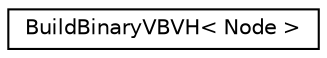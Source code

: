 digraph G
{
  edge [fontname="Helvetica",fontsize="10",labelfontname="Helvetica",labelfontsize="10"];
  node [fontname="Helvetica",fontsize="10",shape=record];
  rankdir=LR;
  Node1 [label="BuildBinaryVBVH\< Node \>",height=0.2,width=0.4,color="black", fillcolor="white", style="filled",URL="$d1/d35/structBuildBinaryVBVH.html"];
}
